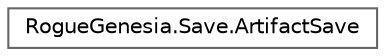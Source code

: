 digraph "Graphical Class Hierarchy"
{
 // LATEX_PDF_SIZE
  bgcolor="transparent";
  edge [fontname=Helvetica,fontsize=10,labelfontname=Helvetica,labelfontsize=10];
  node [fontname=Helvetica,fontsize=10,shape=box,height=0.2,width=0.4];
  rankdir="LR";
  Node0 [label="RogueGenesia.Save.ArtifactSave",height=0.2,width=0.4,color="grey40", fillcolor="white", style="filled",URL="$class_rogue_genesia_1_1_save_1_1_artifact_save.html",tooltip=" "];
}
